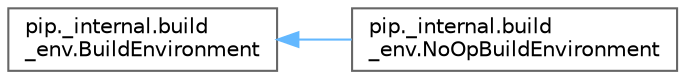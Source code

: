 digraph "Graphical Class Hierarchy"
{
 // LATEX_PDF_SIZE
  bgcolor="transparent";
  edge [fontname=Helvetica,fontsize=10,labelfontname=Helvetica,labelfontsize=10];
  node [fontname=Helvetica,fontsize=10,shape=box,height=0.2,width=0.4];
  rankdir="LR";
  Node0 [id="Node000000",label="pip._internal.build\l_env.BuildEnvironment",height=0.2,width=0.4,color="grey40", fillcolor="white", style="filled",URL="$classpip_1_1__internal_1_1build__env_1_1_build_environment.html",tooltip=" "];
  Node0 -> Node1 [id="edge2118_Node000000_Node000001",dir="back",color="steelblue1",style="solid",tooltip=" "];
  Node1 [id="Node000001",label="pip._internal.build\l_env.NoOpBuildEnvironment",height=0.2,width=0.4,color="grey40", fillcolor="white", style="filled",URL="$classpip_1_1__internal_1_1build__env_1_1_no_op_build_environment.html",tooltip=" "];
}
